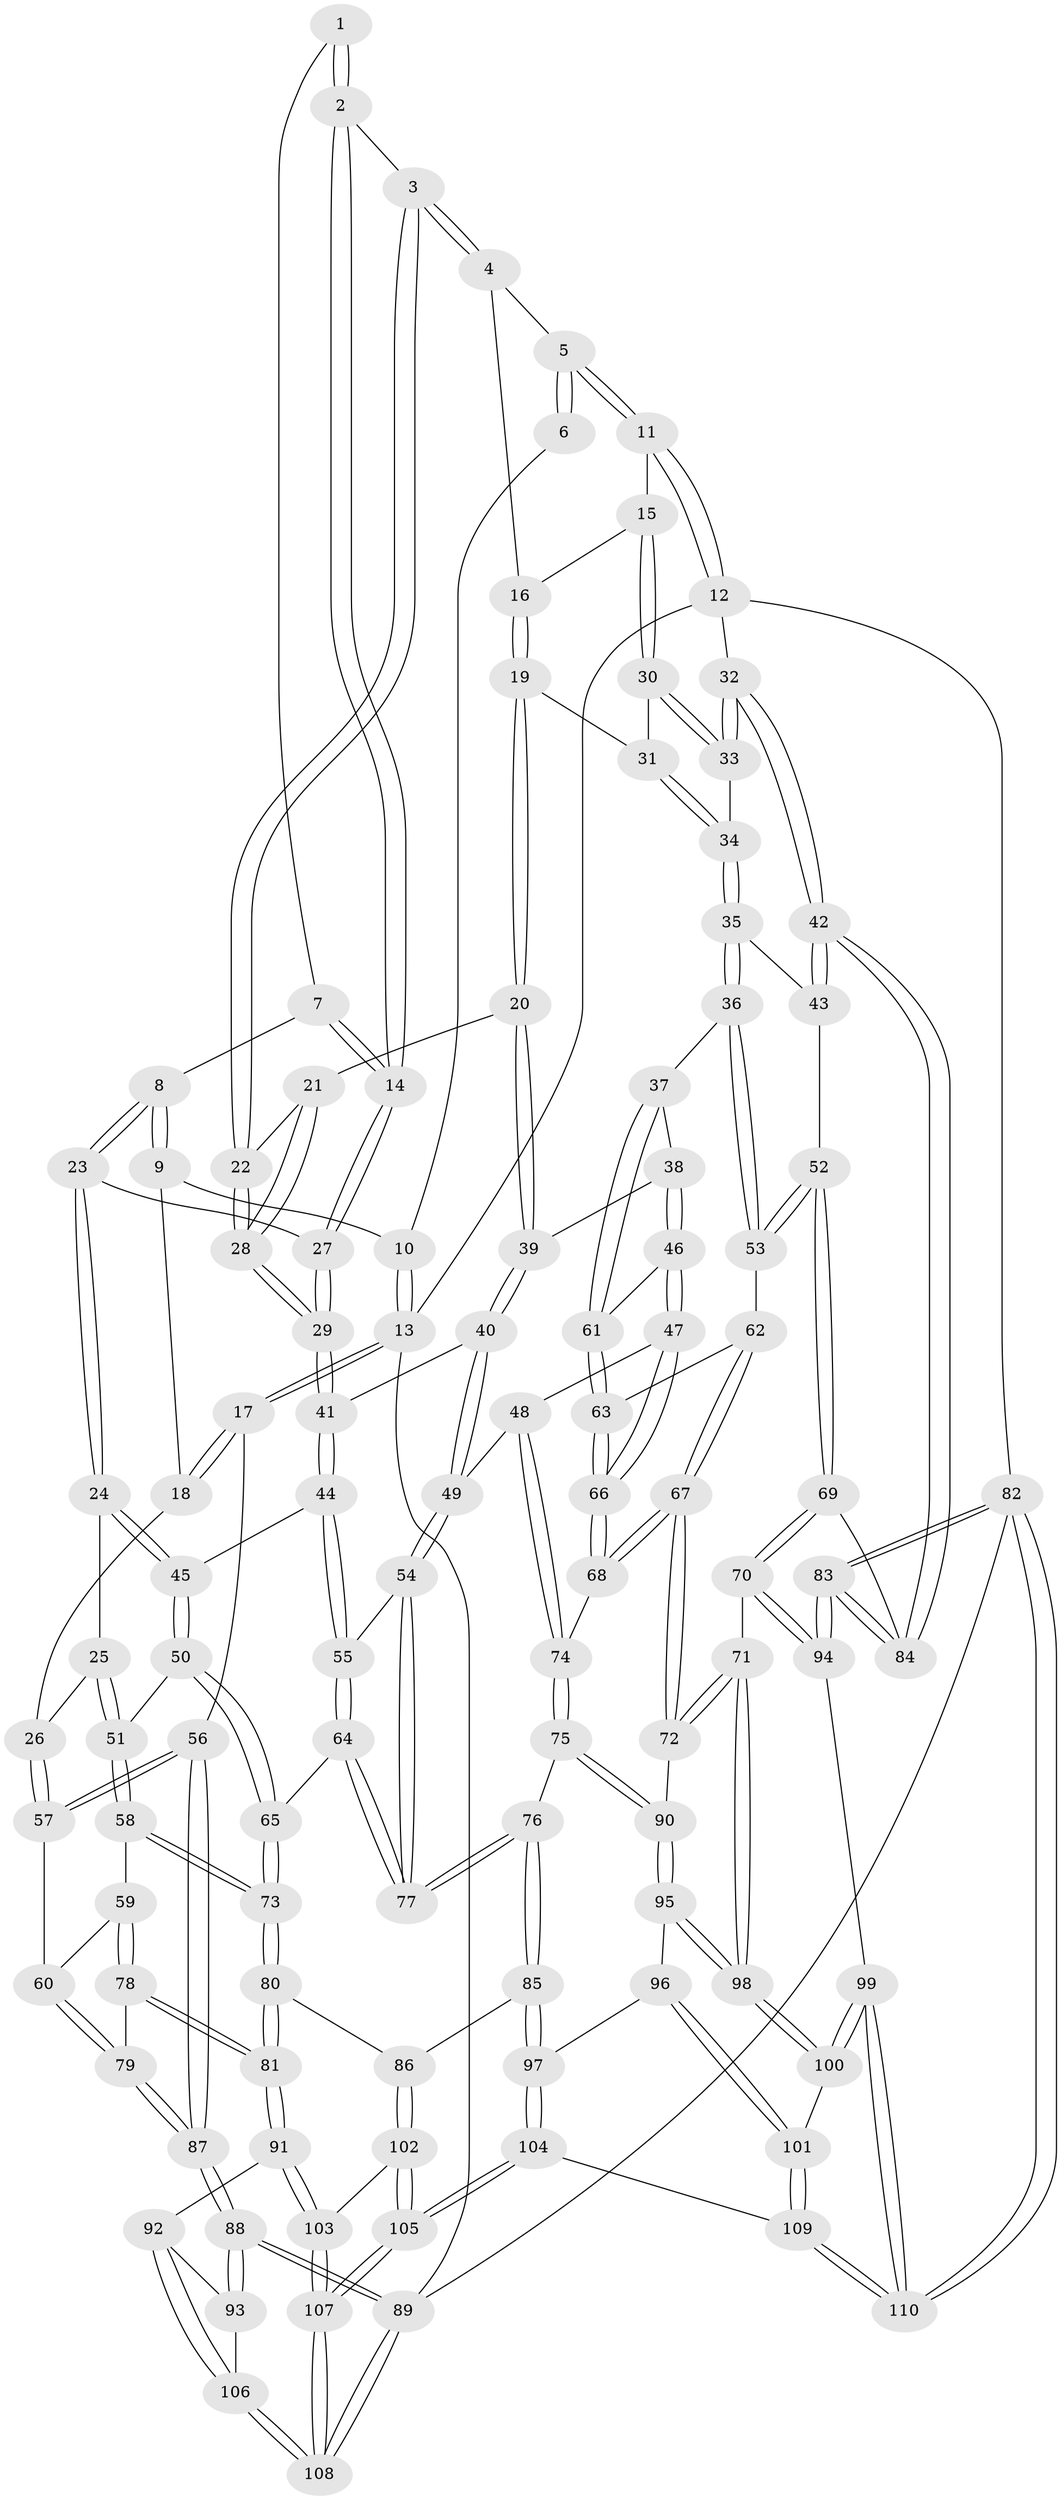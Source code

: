 // Generated by graph-tools (version 1.1) at 2025/11/02/27/25 16:11:58]
// undirected, 110 vertices, 272 edges
graph export_dot {
graph [start="1"]
  node [color=gray90,style=filled];
  1 [pos="+0.27451198312788383+0"];
  2 [pos="+0.4696378278789888+0.12128339800768505"];
  3 [pos="+0.537252231231746+0.1176728942805741"];
  4 [pos="+0.7017743726300864+0"];
  5 [pos="+0.7286998152606888+0"];
  6 [pos="+0.23054308839227283+0"];
  7 [pos="+0.2966786108466246+0.060813203727550155"];
  8 [pos="+0.2270887135451769+0.15679901882575803"];
  9 [pos="+0.14929527452643593+0.10446305447191433"];
  10 [pos="+0.17484957411356547+0"];
  11 [pos="+0.9246971687709582+0"];
  12 [pos="+1+0"];
  13 [pos="+0+0"];
  14 [pos="+0.3735785078139108+0.18518717766617726"];
  15 [pos="+0.8301098446013434+0.1927428952115754"];
  16 [pos="+0.7271891648221851+0.1277067170971448"];
  17 [pos="+0+0"];
  18 [pos="+0.11867848834325859+0.13606408678697032"];
  19 [pos="+0.6916682489062479+0.2684265947850899"];
  20 [pos="+0.6563462895356404+0.2891835733191248"];
  21 [pos="+0.6302208503838098+0.27634473001819343"];
  22 [pos="+0.5428889510747384+0.1318043742335199"];
  23 [pos="+0.2996141050842375+0.2976686411918289"];
  24 [pos="+0.2042305374584241+0.3447141508426359"];
  25 [pos="+0.1684985027960815+0.35413399313120186"];
  26 [pos="+0.05748999719559817+0.34082302544345233"];
  27 [pos="+0.3106672064730521+0.29678645984841134"];
  28 [pos="+0.4263920859865616+0.3592842030472735"];
  29 [pos="+0.41389591874568726+0.36685162431839224"];
  30 [pos="+0.837246826444932+0.23899767867389582"];
  31 [pos="+0.8130366205346495+0.25858986125891875"];
  32 [pos="+1+0.21563282122705904"];
  33 [pos="+1+0.24577937754557905"];
  34 [pos="+0.8439368984519696+0.38698081632989173"];
  35 [pos="+0.8338219264061332+0.426963505077771"];
  36 [pos="+0.791304966819817+0.4466348543527527"];
  37 [pos="+0.7636037401591367+0.4397173766099965"];
  38 [pos="+0.6872716040509415+0.39588300937631776"];
  39 [pos="+0.6695481654870343+0.37050630906234283"];
  40 [pos="+0.5445419515631555+0.44584282449344814"];
  41 [pos="+0.4246320516862692+0.3981896405166744"];
  42 [pos="+1+0.5197671371399217"];
  43 [pos="+0.8541693904586642+0.4353763354404729"];
  44 [pos="+0.41778929098834644+0.4364581570856507"];
  45 [pos="+0.3173324819869229+0.5426159793320229"];
  46 [pos="+0.6213908303422827+0.5458116055998494"];
  47 [pos="+0.6016576011594749+0.5552757208955297"];
  48 [pos="+0.5874290272420257+0.5582838474785015"];
  49 [pos="+0.5845479366845328+0.5571353188026625"];
  50 [pos="+0.309575091433043+0.565109094257117"];
  51 [pos="+0.1928970824793243+0.5012498488021785"];
  52 [pos="+0.8921435554671581+0.610105725465345"];
  53 [pos="+0.8010648044395987+0.567389114081742"];
  54 [pos="+0.48546872361653665+0.5781738951393967"];
  55 [pos="+0.46643354293806394+0.5609323079087071"];
  56 [pos="+0+0.39050828091818385"];
  57 [pos="+0+0.3909032504237817"];
  58 [pos="+0.15227097479020874+0.5970087393547925"];
  59 [pos="+0.12888527741855668+0.6009153841003255"];
  60 [pos="+0.014746197040621465+0.5289584513934962"];
  61 [pos="+0.6860525883332178+0.5549819842531116"];
  62 [pos="+0.7738704636462739+0.5844489483532337"];
  63 [pos="+0.7191322494642969+0.5805797488735192"];
  64 [pos="+0.334277804591127+0.5948740944779134"];
  65 [pos="+0.3113162807623397+0.5957574217864284"];
  66 [pos="+0.6856419630251868+0.6513739496793975"];
  67 [pos="+0.7503063552676545+0.7323285934589799"];
  68 [pos="+0.6863813696250197+0.668452477726338"];
  69 [pos="+0.9436889132644394+0.6419122035844644"];
  70 [pos="+0.8449806723049988+0.759992305782627"];
  71 [pos="+0.8418445375583299+0.7603280963681408"];
  72 [pos="+0.7505113460106441+0.7328172649285773"];
  73 [pos="+0.2797111528042069+0.6617954625424538"];
  74 [pos="+0.5921658008180914+0.6764328881648872"];
  75 [pos="+0.5667040524465924+0.717195520833818"];
  76 [pos="+0.46832984656609944+0.745338891521324"];
  77 [pos="+0.46821730399255024+0.6505993902745701"];
  78 [pos="+0.08293336725735452+0.728808209520479"];
  79 [pos="+0.05846994960381468+0.7241471099444969"];
  80 [pos="+0.2860851290087575+0.700587091508106"];
  81 [pos="+0.15948331707217406+0.8136659534000452"];
  82 [pos="+1+1"];
  83 [pos="+1+1"];
  84 [pos="+1+0.5728801069189444"];
  85 [pos="+0.43640215839219526+0.7825187858994026"];
  86 [pos="+0.43448355601284466+0.7826926392969421"];
  87 [pos="+0+0.7226825659950524"];
  88 [pos="+0+0.970823226861739"];
  89 [pos="+0+1"];
  90 [pos="+0.6706116293811861+0.7931928479792956"];
  91 [pos="+0.1567868254758885+0.8398008850298194"];
  92 [pos="+0.14934724047637615+0.8470909037543014"];
  93 [pos="+0.020422256750967087+0.8871055235500306"];
  94 [pos="+0.9574382937067001+0.909840633981403"];
  95 [pos="+0.6679396292506241+0.8045531727735932"];
  96 [pos="+0.648549890323237+0.8362516516931431"];
  97 [pos="+0.5247435527940434+0.8891940634838337"];
  98 [pos="+0.7701409971261385+0.8921383967909309"];
  99 [pos="+0.8216159356081534+0.9478542666313777"];
  100 [pos="+0.7699968863090223+0.8952929613530787"];
  101 [pos="+0.6903653797095755+0.9404136025455434"];
  102 [pos="+0.3740719789195608+0.8601954791439382"];
  103 [pos="+0.2555229423884368+0.9085614437636946"];
  104 [pos="+0.5583643323504306+1"];
  105 [pos="+0.41387412503870274+1"];
  106 [pos="+0.12192076586492152+1"];
  107 [pos="+0.33560432684474967+1"];
  108 [pos="+0.10143808869723941+1"];
  109 [pos="+0.5860750868147844+1"];
  110 [pos="+0.6859230572400421+1"];
  1 -- 2;
  1 -- 2;
  1 -- 7;
  2 -- 3;
  2 -- 14;
  2 -- 14;
  3 -- 4;
  3 -- 4;
  3 -- 22;
  3 -- 22;
  4 -- 5;
  4 -- 16;
  5 -- 6;
  5 -- 6;
  5 -- 11;
  5 -- 11;
  6 -- 10;
  7 -- 8;
  7 -- 14;
  7 -- 14;
  8 -- 9;
  8 -- 9;
  8 -- 23;
  8 -- 23;
  9 -- 10;
  9 -- 18;
  10 -- 13;
  10 -- 13;
  11 -- 12;
  11 -- 12;
  11 -- 15;
  12 -- 13;
  12 -- 32;
  12 -- 82;
  13 -- 17;
  13 -- 17;
  13 -- 89;
  14 -- 27;
  14 -- 27;
  15 -- 16;
  15 -- 30;
  15 -- 30;
  16 -- 19;
  16 -- 19;
  17 -- 18;
  17 -- 18;
  17 -- 56;
  18 -- 26;
  19 -- 20;
  19 -- 20;
  19 -- 31;
  20 -- 21;
  20 -- 39;
  20 -- 39;
  21 -- 22;
  21 -- 28;
  21 -- 28;
  22 -- 28;
  22 -- 28;
  23 -- 24;
  23 -- 24;
  23 -- 27;
  24 -- 25;
  24 -- 45;
  24 -- 45;
  25 -- 26;
  25 -- 51;
  25 -- 51;
  26 -- 57;
  26 -- 57;
  27 -- 29;
  27 -- 29;
  28 -- 29;
  28 -- 29;
  29 -- 41;
  29 -- 41;
  30 -- 31;
  30 -- 33;
  30 -- 33;
  31 -- 34;
  31 -- 34;
  32 -- 33;
  32 -- 33;
  32 -- 42;
  32 -- 42;
  33 -- 34;
  34 -- 35;
  34 -- 35;
  35 -- 36;
  35 -- 36;
  35 -- 43;
  36 -- 37;
  36 -- 53;
  36 -- 53;
  37 -- 38;
  37 -- 61;
  37 -- 61;
  38 -- 39;
  38 -- 46;
  38 -- 46;
  39 -- 40;
  39 -- 40;
  40 -- 41;
  40 -- 49;
  40 -- 49;
  41 -- 44;
  41 -- 44;
  42 -- 43;
  42 -- 43;
  42 -- 84;
  42 -- 84;
  43 -- 52;
  44 -- 45;
  44 -- 55;
  44 -- 55;
  45 -- 50;
  45 -- 50;
  46 -- 47;
  46 -- 47;
  46 -- 61;
  47 -- 48;
  47 -- 66;
  47 -- 66;
  48 -- 49;
  48 -- 74;
  48 -- 74;
  49 -- 54;
  49 -- 54;
  50 -- 51;
  50 -- 65;
  50 -- 65;
  51 -- 58;
  51 -- 58;
  52 -- 53;
  52 -- 53;
  52 -- 69;
  52 -- 69;
  53 -- 62;
  54 -- 55;
  54 -- 77;
  54 -- 77;
  55 -- 64;
  55 -- 64;
  56 -- 57;
  56 -- 57;
  56 -- 87;
  56 -- 87;
  57 -- 60;
  58 -- 59;
  58 -- 73;
  58 -- 73;
  59 -- 60;
  59 -- 78;
  59 -- 78;
  60 -- 79;
  60 -- 79;
  61 -- 63;
  61 -- 63;
  62 -- 63;
  62 -- 67;
  62 -- 67;
  63 -- 66;
  63 -- 66;
  64 -- 65;
  64 -- 77;
  64 -- 77;
  65 -- 73;
  65 -- 73;
  66 -- 68;
  66 -- 68;
  67 -- 68;
  67 -- 68;
  67 -- 72;
  67 -- 72;
  68 -- 74;
  69 -- 70;
  69 -- 70;
  69 -- 84;
  70 -- 71;
  70 -- 94;
  70 -- 94;
  71 -- 72;
  71 -- 72;
  71 -- 98;
  71 -- 98;
  72 -- 90;
  73 -- 80;
  73 -- 80;
  74 -- 75;
  74 -- 75;
  75 -- 76;
  75 -- 90;
  75 -- 90;
  76 -- 77;
  76 -- 77;
  76 -- 85;
  76 -- 85;
  78 -- 79;
  78 -- 81;
  78 -- 81;
  79 -- 87;
  79 -- 87;
  80 -- 81;
  80 -- 81;
  80 -- 86;
  81 -- 91;
  81 -- 91;
  82 -- 83;
  82 -- 83;
  82 -- 110;
  82 -- 110;
  82 -- 89;
  83 -- 84;
  83 -- 84;
  83 -- 94;
  83 -- 94;
  85 -- 86;
  85 -- 97;
  85 -- 97;
  86 -- 102;
  86 -- 102;
  87 -- 88;
  87 -- 88;
  88 -- 89;
  88 -- 89;
  88 -- 93;
  88 -- 93;
  89 -- 108;
  89 -- 108;
  90 -- 95;
  90 -- 95;
  91 -- 92;
  91 -- 103;
  91 -- 103;
  92 -- 93;
  92 -- 106;
  92 -- 106;
  93 -- 106;
  94 -- 99;
  95 -- 96;
  95 -- 98;
  95 -- 98;
  96 -- 97;
  96 -- 101;
  96 -- 101;
  97 -- 104;
  97 -- 104;
  98 -- 100;
  98 -- 100;
  99 -- 100;
  99 -- 100;
  99 -- 110;
  99 -- 110;
  100 -- 101;
  101 -- 109;
  101 -- 109;
  102 -- 103;
  102 -- 105;
  102 -- 105;
  103 -- 107;
  103 -- 107;
  104 -- 105;
  104 -- 105;
  104 -- 109;
  105 -- 107;
  105 -- 107;
  106 -- 108;
  106 -- 108;
  107 -- 108;
  107 -- 108;
  109 -- 110;
  109 -- 110;
}
